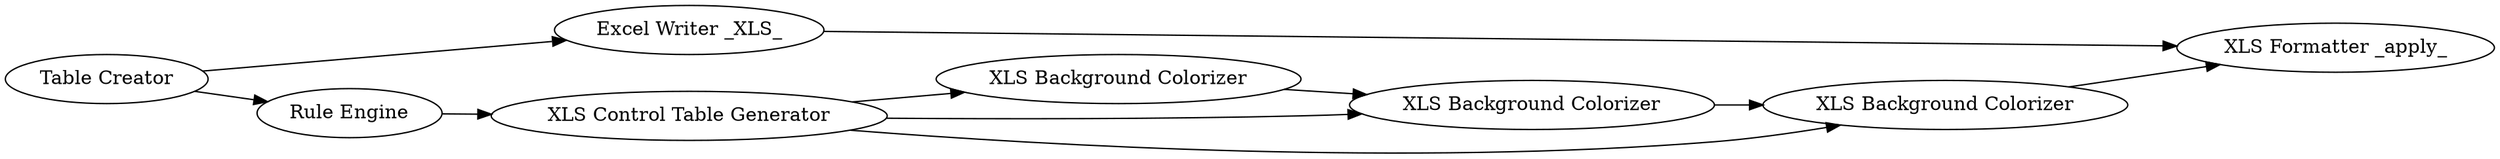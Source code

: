 digraph {
	7 -> 8
	4 -> 5
	3 -> 2
	2 -> 4
	2 -> 6
	5 -> 6
	1 -> 7
	2 -> 5
	1 -> 3
	6 -> 8
	5 [label="XLS Background Colorizer"]
	1 [label="Table Creator"]
	7 [label="Excel Writer _XLS_"]
	4 [label="XLS Background Colorizer"]
	6 [label="XLS Background Colorizer"]
	8 [label="XLS Formatter _apply_"]
	3 [label="Rule Engine"]
	2 [label="XLS Control Table Generator"]
	rankdir=LR
}
